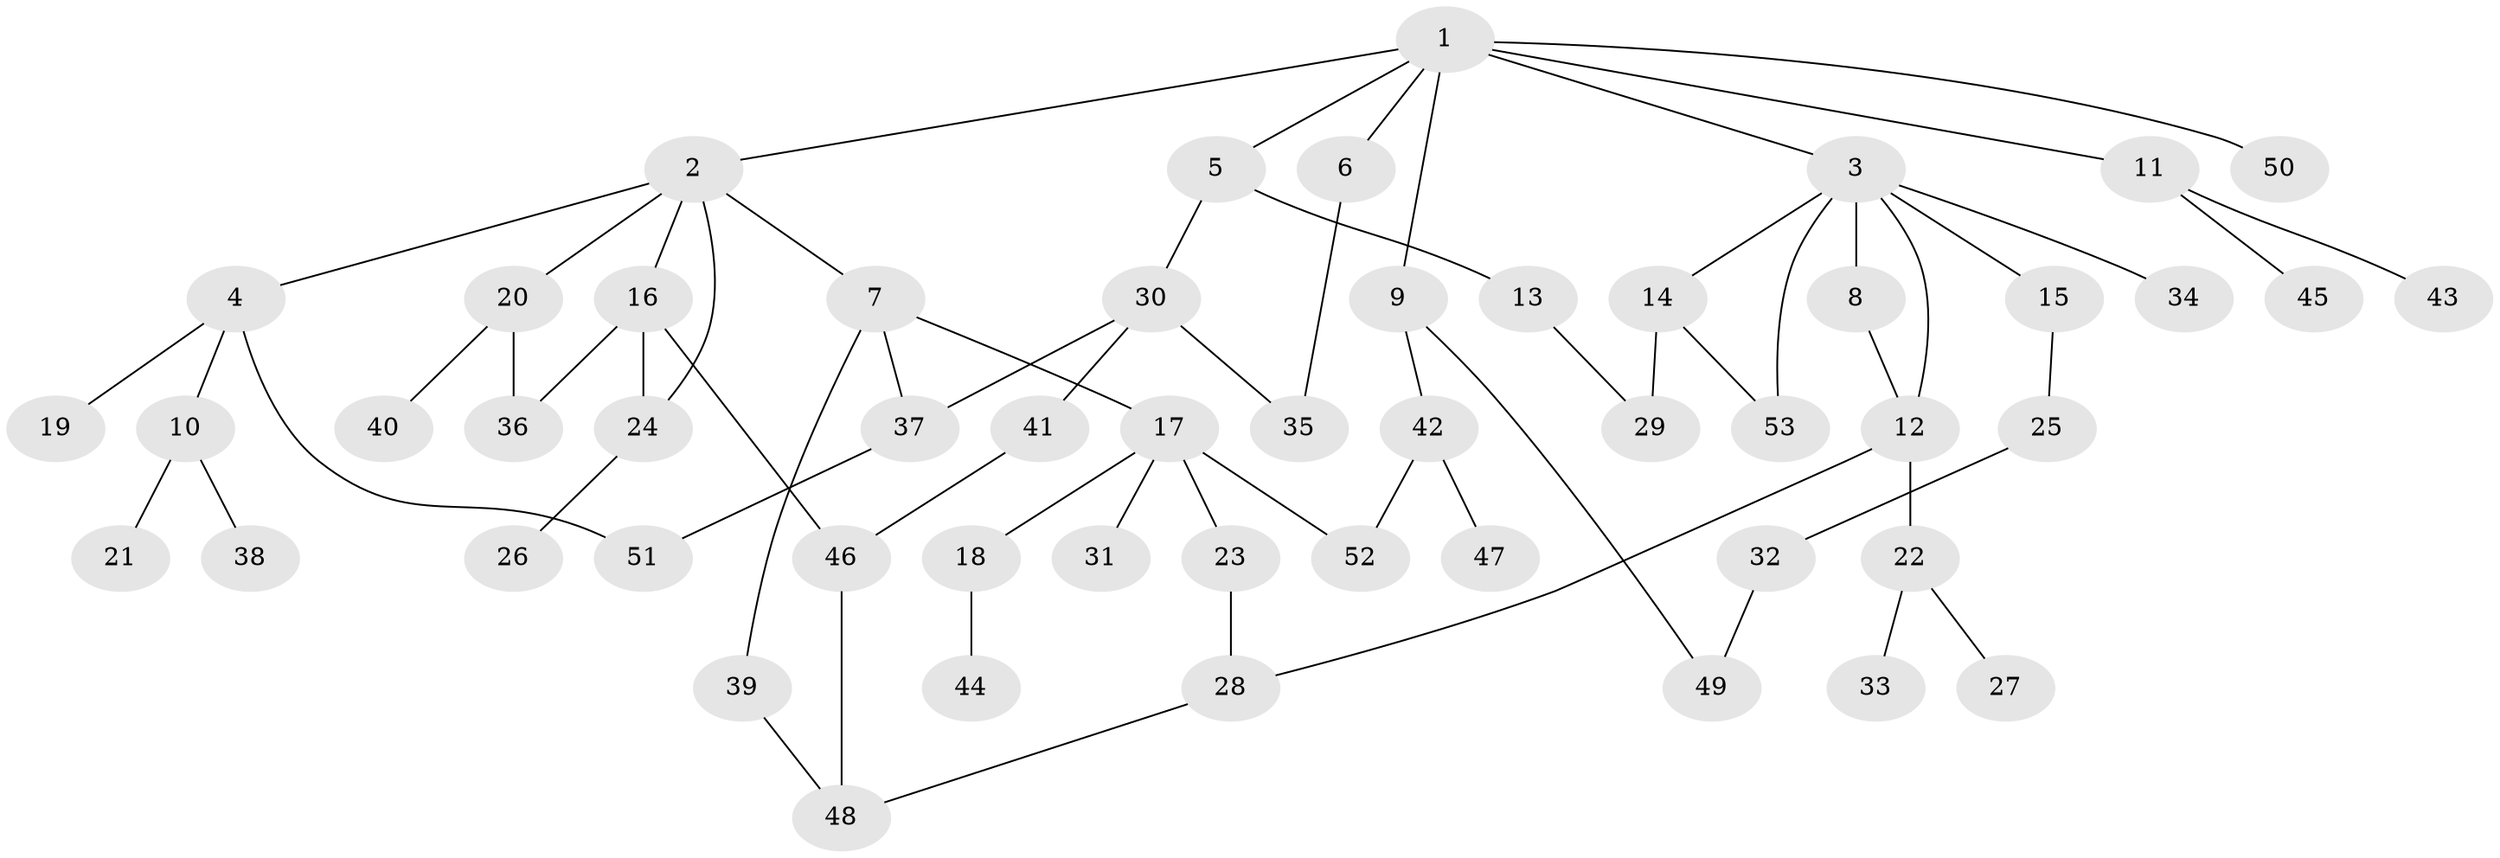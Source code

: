 // coarse degree distribution, {8: 0.029411764705882353, 7: 0.058823529411764705, 3: 0.17647058823529413, 2: 0.2647058823529412, 4: 0.058823529411764705, 5: 0.08823529411764706, 1: 0.3235294117647059}
// Generated by graph-tools (version 1.1) at 2025/23/03/03/25 07:23:31]
// undirected, 53 vertices, 66 edges
graph export_dot {
graph [start="1"]
  node [color=gray90,style=filled];
  1;
  2;
  3;
  4;
  5;
  6;
  7;
  8;
  9;
  10;
  11;
  12;
  13;
  14;
  15;
  16;
  17;
  18;
  19;
  20;
  21;
  22;
  23;
  24;
  25;
  26;
  27;
  28;
  29;
  30;
  31;
  32;
  33;
  34;
  35;
  36;
  37;
  38;
  39;
  40;
  41;
  42;
  43;
  44;
  45;
  46;
  47;
  48;
  49;
  50;
  51;
  52;
  53;
  1 -- 2;
  1 -- 3;
  1 -- 5;
  1 -- 6;
  1 -- 9;
  1 -- 11;
  1 -- 50;
  2 -- 4;
  2 -- 7;
  2 -- 16;
  2 -- 20;
  2 -- 24;
  3 -- 8;
  3 -- 14;
  3 -- 15;
  3 -- 34;
  3 -- 53;
  3 -- 12;
  4 -- 10;
  4 -- 19;
  4 -- 51;
  5 -- 13;
  5 -- 30;
  6 -- 35;
  7 -- 17;
  7 -- 37;
  7 -- 39;
  8 -- 12;
  9 -- 42;
  9 -- 49;
  10 -- 21;
  10 -- 38;
  11 -- 43;
  11 -- 45;
  12 -- 22;
  12 -- 28;
  13 -- 29;
  14 -- 29;
  14 -- 53;
  15 -- 25;
  16 -- 24;
  16 -- 46;
  16 -- 36;
  17 -- 18;
  17 -- 23;
  17 -- 31;
  17 -- 52;
  18 -- 44;
  20 -- 36;
  20 -- 40;
  22 -- 27;
  22 -- 33;
  23 -- 28;
  24 -- 26;
  25 -- 32;
  28 -- 48;
  30 -- 41;
  30 -- 35;
  30 -- 37;
  32 -- 49;
  37 -- 51;
  39 -- 48;
  41 -- 46;
  42 -- 47;
  42 -- 52;
  46 -- 48;
}

